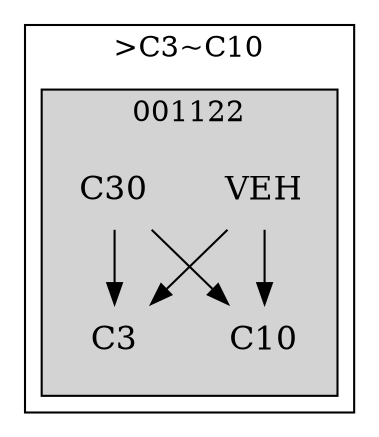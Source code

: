 strict digraph FirstlevelCluster {
	labelloc = "t";
	compound = false;
	subgraph cluster_0 {
	label= ">C3~C10";
		subgraph	cluster_2 {
		label = "001122";
			style = filled;
			node	[label = VEH, shape = plaintext, fontsize = 16] VEH2;
			node	[label = C3, shape = plaintext, fontsize = 16] C32;
			node	[label = C10, shape = plaintext, fontsize = 16] C102;
			node	[label = C30, shape = plaintext, fontsize = 16] C302;
			VEH2->C32;VEH2->C102;C302->C32;C302->C102;			}
}}